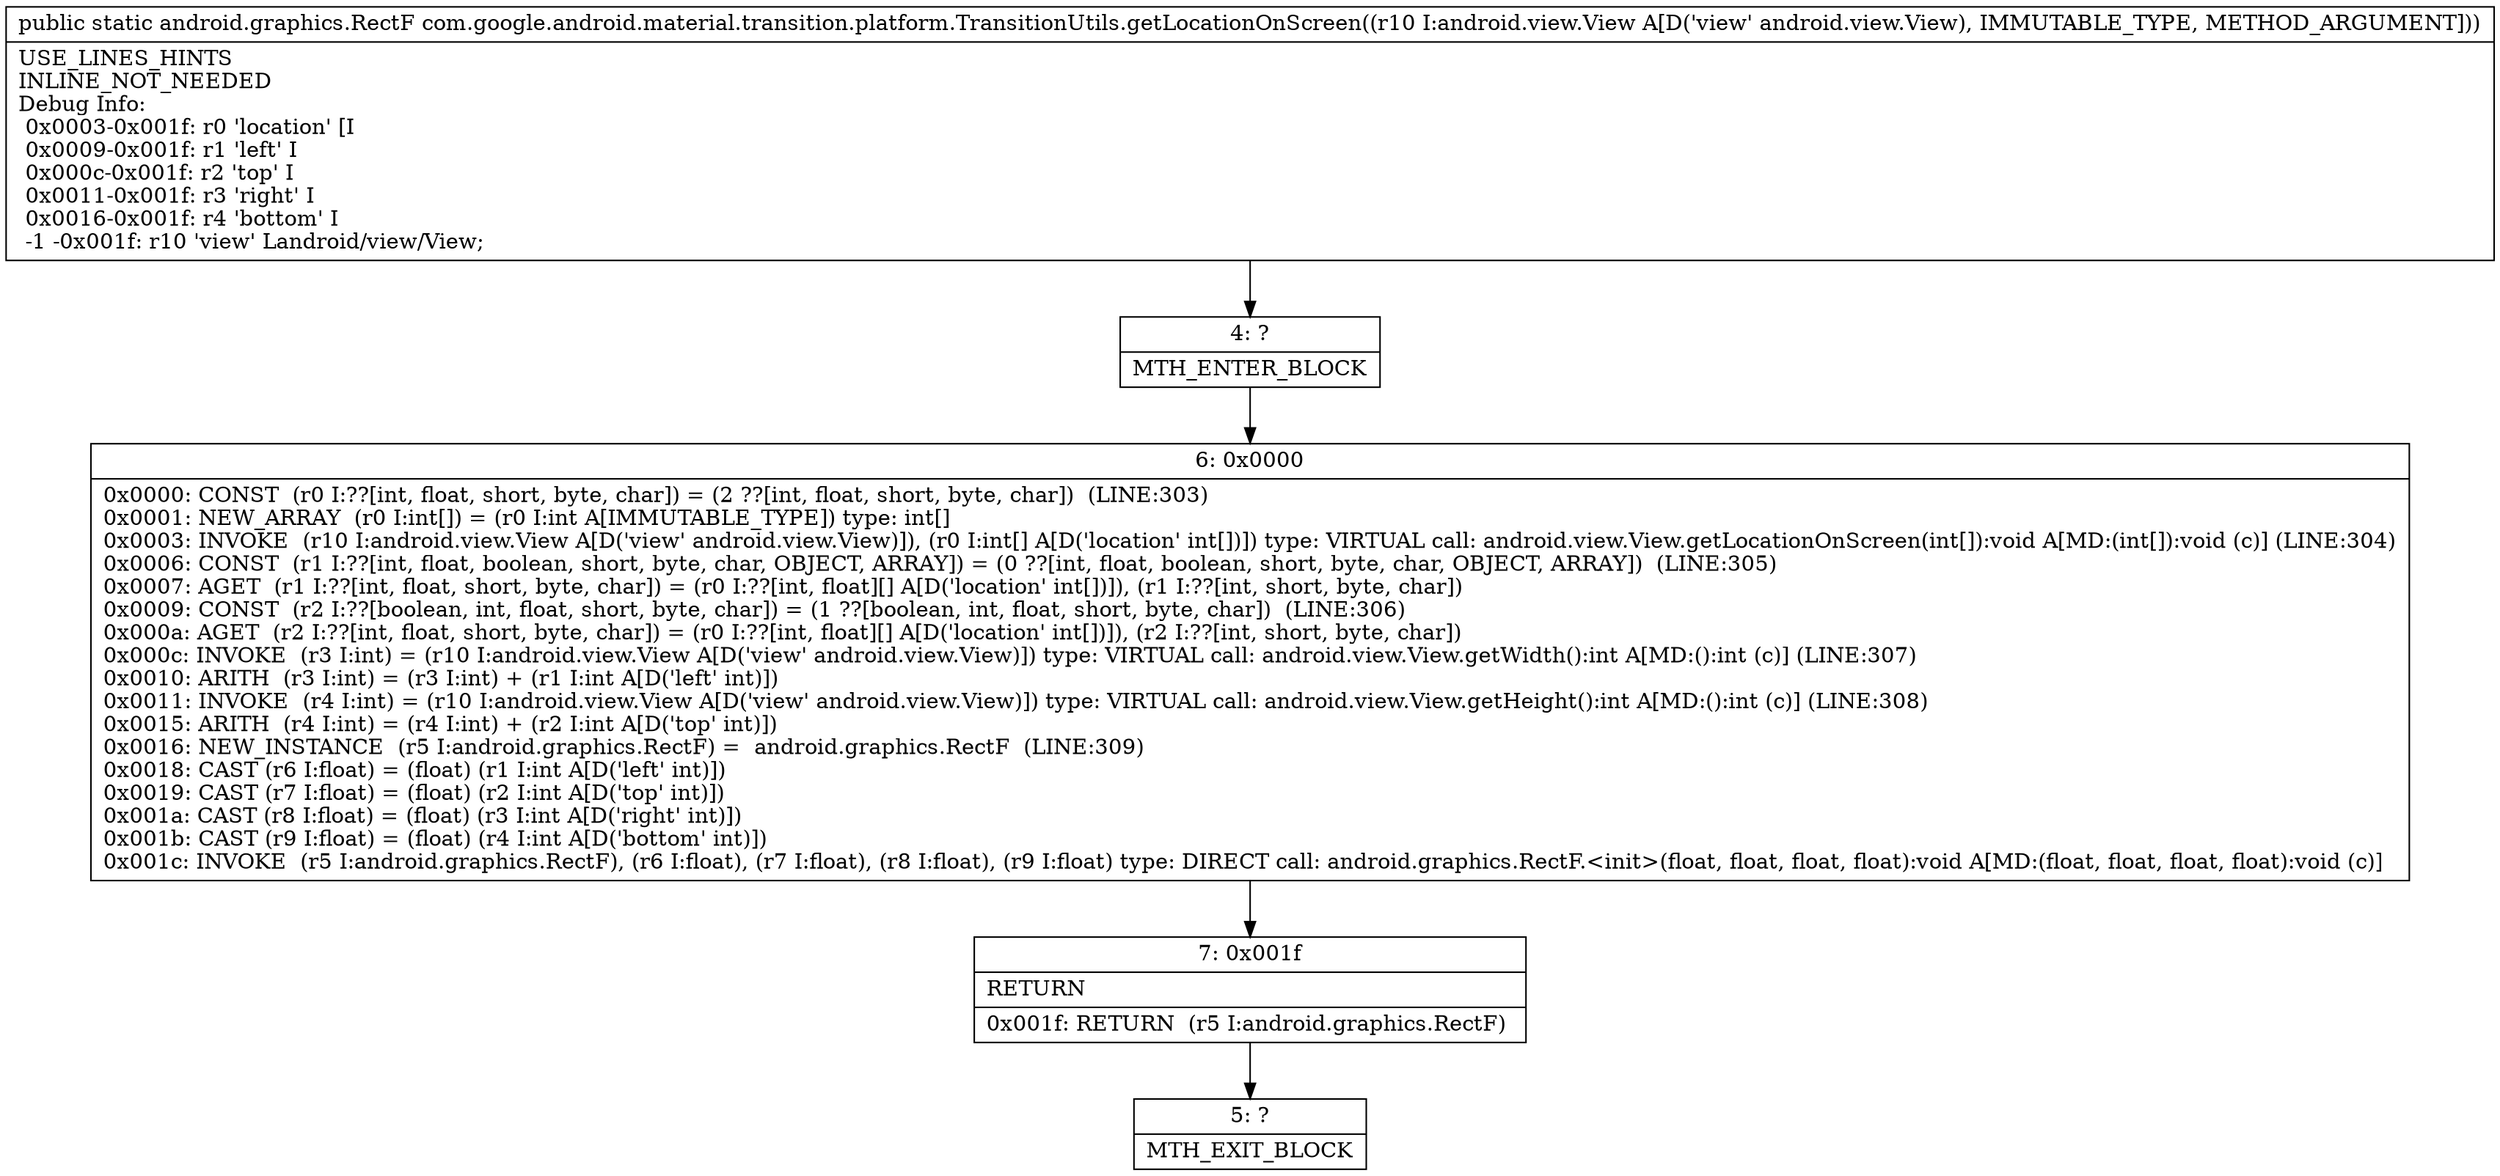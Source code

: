 digraph "CFG forcom.google.android.material.transition.platform.TransitionUtils.getLocationOnScreen(Landroid\/view\/View;)Landroid\/graphics\/RectF;" {
Node_4 [shape=record,label="{4\:\ ?|MTH_ENTER_BLOCK\l}"];
Node_6 [shape=record,label="{6\:\ 0x0000|0x0000: CONST  (r0 I:??[int, float, short, byte, char]) = (2 ??[int, float, short, byte, char])  (LINE:303)\l0x0001: NEW_ARRAY  (r0 I:int[]) = (r0 I:int A[IMMUTABLE_TYPE]) type: int[] \l0x0003: INVOKE  (r10 I:android.view.View A[D('view' android.view.View)]), (r0 I:int[] A[D('location' int[])]) type: VIRTUAL call: android.view.View.getLocationOnScreen(int[]):void A[MD:(int[]):void (c)] (LINE:304)\l0x0006: CONST  (r1 I:??[int, float, boolean, short, byte, char, OBJECT, ARRAY]) = (0 ??[int, float, boolean, short, byte, char, OBJECT, ARRAY])  (LINE:305)\l0x0007: AGET  (r1 I:??[int, float, short, byte, char]) = (r0 I:??[int, float][] A[D('location' int[])]), (r1 I:??[int, short, byte, char]) \l0x0009: CONST  (r2 I:??[boolean, int, float, short, byte, char]) = (1 ??[boolean, int, float, short, byte, char])  (LINE:306)\l0x000a: AGET  (r2 I:??[int, float, short, byte, char]) = (r0 I:??[int, float][] A[D('location' int[])]), (r2 I:??[int, short, byte, char]) \l0x000c: INVOKE  (r3 I:int) = (r10 I:android.view.View A[D('view' android.view.View)]) type: VIRTUAL call: android.view.View.getWidth():int A[MD:():int (c)] (LINE:307)\l0x0010: ARITH  (r3 I:int) = (r3 I:int) + (r1 I:int A[D('left' int)]) \l0x0011: INVOKE  (r4 I:int) = (r10 I:android.view.View A[D('view' android.view.View)]) type: VIRTUAL call: android.view.View.getHeight():int A[MD:():int (c)] (LINE:308)\l0x0015: ARITH  (r4 I:int) = (r4 I:int) + (r2 I:int A[D('top' int)]) \l0x0016: NEW_INSTANCE  (r5 I:android.graphics.RectF) =  android.graphics.RectF  (LINE:309)\l0x0018: CAST (r6 I:float) = (float) (r1 I:int A[D('left' int)]) \l0x0019: CAST (r7 I:float) = (float) (r2 I:int A[D('top' int)]) \l0x001a: CAST (r8 I:float) = (float) (r3 I:int A[D('right' int)]) \l0x001b: CAST (r9 I:float) = (float) (r4 I:int A[D('bottom' int)]) \l0x001c: INVOKE  (r5 I:android.graphics.RectF), (r6 I:float), (r7 I:float), (r8 I:float), (r9 I:float) type: DIRECT call: android.graphics.RectF.\<init\>(float, float, float, float):void A[MD:(float, float, float, float):void (c)]\l}"];
Node_7 [shape=record,label="{7\:\ 0x001f|RETURN\l|0x001f: RETURN  (r5 I:android.graphics.RectF) \l}"];
Node_5 [shape=record,label="{5\:\ ?|MTH_EXIT_BLOCK\l}"];
MethodNode[shape=record,label="{public static android.graphics.RectF com.google.android.material.transition.platform.TransitionUtils.getLocationOnScreen((r10 I:android.view.View A[D('view' android.view.View), IMMUTABLE_TYPE, METHOD_ARGUMENT]))  | USE_LINES_HINTS\lINLINE_NOT_NEEDED\lDebug Info:\l  0x0003\-0x001f: r0 'location' [I\l  0x0009\-0x001f: r1 'left' I\l  0x000c\-0x001f: r2 'top' I\l  0x0011\-0x001f: r3 'right' I\l  0x0016\-0x001f: r4 'bottom' I\l  \-1 \-0x001f: r10 'view' Landroid\/view\/View;\l}"];
MethodNode -> Node_4;Node_4 -> Node_6;
Node_6 -> Node_7;
Node_7 -> Node_5;
}

